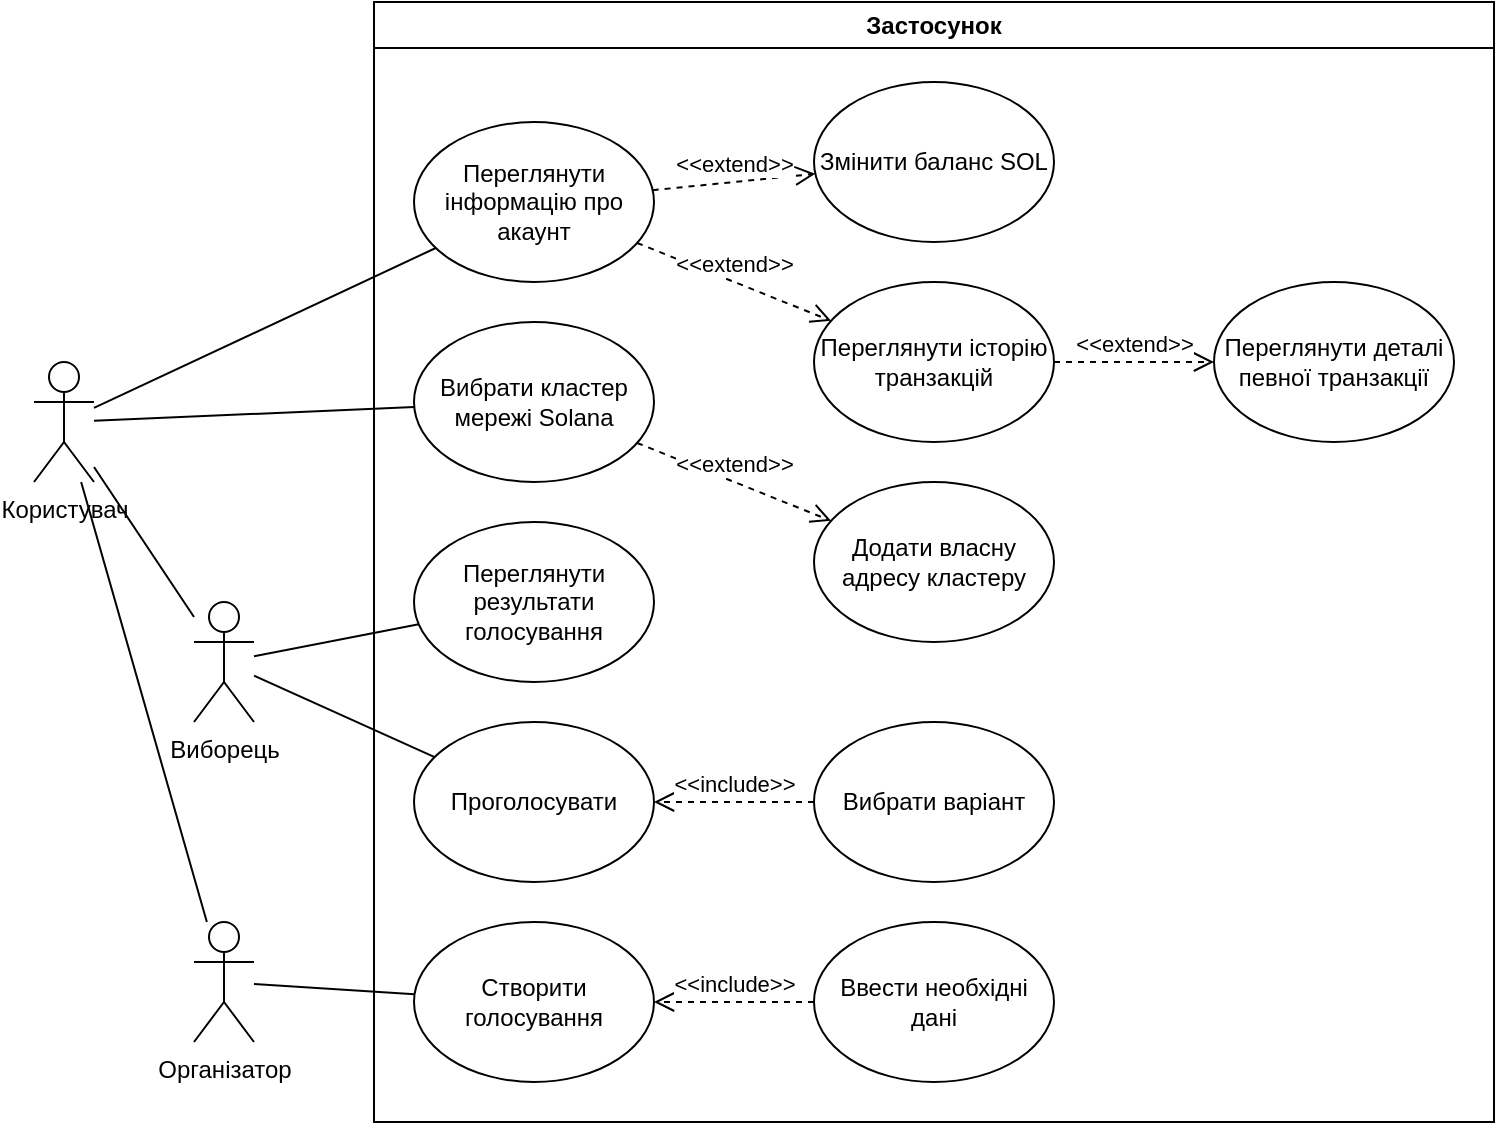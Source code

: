 <mxfile version="26.1.1">
  <diagram name="Page-1" id="bPspRDd9oAN_ojT4kMsU">
    <mxGraphModel dx="1434" dy="775" grid="1" gridSize="10" guides="1" tooltips="1" connect="1" arrows="1" fold="1" page="1" pageScale="1" pageWidth="850" pageHeight="1100" math="0" shadow="0">
      <root>
        <mxCell id="0" />
        <mxCell id="1" parent="0" />
        <mxCell id="L70rGHR2-HND5t8MJKq0-4" value="Застосунок" style="swimlane;whiteSpace=wrap;html=1;" parent="1" vertex="1">
          <mxGeometry x="240" y="30" width="560" height="560" as="geometry" />
        </mxCell>
        <mxCell id="L70rGHR2-HND5t8MJKq0-6" value="Проголосувати" style="ellipse;whiteSpace=wrap;html=1;" parent="L70rGHR2-HND5t8MJKq0-4" vertex="1">
          <mxGeometry x="20" y="360" width="120" height="80" as="geometry" />
        </mxCell>
        <mxCell id="L70rGHR2-HND5t8MJKq0-7" value="Переглянути результати голосування" style="ellipse;whiteSpace=wrap;html=1;" parent="L70rGHR2-HND5t8MJKq0-4" vertex="1">
          <mxGeometry x="20" y="260" width="120" height="80" as="geometry" />
        </mxCell>
        <mxCell id="L70rGHR2-HND5t8MJKq0-16" value="Вибрати варіант" style="ellipse;whiteSpace=wrap;html=1;" parent="L70rGHR2-HND5t8MJKq0-4" vertex="1">
          <mxGeometry x="220" y="360" width="120" height="80" as="geometry" />
        </mxCell>
        <mxCell id="L70rGHR2-HND5t8MJKq0-18" value="&amp;lt;&amp;lt;include&amp;gt;&amp;gt;" style="html=1;verticalAlign=bottom;endArrow=open;dashed=1;endSize=8;curved=0;rounded=0;" parent="L70rGHR2-HND5t8MJKq0-4" source="L70rGHR2-HND5t8MJKq0-16" target="L70rGHR2-HND5t8MJKq0-6" edge="1">
          <mxGeometry relative="1" as="geometry">
            <mxPoint x="230" y="210" as="sourcePoint" />
            <mxPoint x="150" y="210" as="targetPoint" />
          </mxGeometry>
        </mxCell>
        <mxCell id="L70rGHR2-HND5t8MJKq0-5" value="&lt;div&gt;Створити&lt;/div&gt;&lt;div&gt;голосування&lt;br&gt;&lt;/div&gt;" style="ellipse;whiteSpace=wrap;html=1;" parent="L70rGHR2-HND5t8MJKq0-4" vertex="1">
          <mxGeometry x="20" y="460" width="120" height="80" as="geometry" />
        </mxCell>
        <mxCell id="L70rGHR2-HND5t8MJKq0-8" value="Ввести необхідні дані" style="ellipse;whiteSpace=wrap;html=1;" parent="L70rGHR2-HND5t8MJKq0-4" vertex="1">
          <mxGeometry x="220" y="460" width="120" height="80" as="geometry" />
        </mxCell>
        <mxCell id="L70rGHR2-HND5t8MJKq0-9" value="&amp;lt;&amp;lt;include&amp;gt;&amp;gt;" style="html=1;verticalAlign=bottom;endArrow=open;dashed=1;endSize=8;curved=0;rounded=0;" parent="L70rGHR2-HND5t8MJKq0-4" source="L70rGHR2-HND5t8MJKq0-8" target="L70rGHR2-HND5t8MJKq0-5" edge="1">
          <mxGeometry relative="1" as="geometry">
            <mxPoint x="290" y="740" as="sourcePoint" />
            <mxPoint x="210" y="740" as="targetPoint" />
          </mxGeometry>
        </mxCell>
        <mxCell id="SDLWZJtOXeuuZD8T_REd-4" value="Переглянути інформацію про акаунт" style="ellipse;whiteSpace=wrap;html=1;" vertex="1" parent="L70rGHR2-HND5t8MJKq0-4">
          <mxGeometry x="20" y="60" width="120" height="80" as="geometry" />
        </mxCell>
        <mxCell id="SDLWZJtOXeuuZD8T_REd-5" value="Вибрати кластер мережі Solana" style="ellipse;whiteSpace=wrap;html=1;" vertex="1" parent="L70rGHR2-HND5t8MJKq0-4">
          <mxGeometry x="20" y="160" width="120" height="80" as="geometry" />
        </mxCell>
        <mxCell id="SDLWZJtOXeuuZD8T_REd-6" value="Додати власну адресу кластеру" style="ellipse;whiteSpace=wrap;html=1;" vertex="1" parent="L70rGHR2-HND5t8MJKq0-4">
          <mxGeometry x="220" y="240" width="120" height="80" as="geometry" />
        </mxCell>
        <mxCell id="SDLWZJtOXeuuZD8T_REd-7" value="&amp;lt;&amp;lt;extend&amp;gt;&amp;gt;" style="html=1;verticalAlign=bottom;endArrow=open;dashed=1;endSize=8;curved=0;rounded=0;" edge="1" parent="L70rGHR2-HND5t8MJKq0-4" source="SDLWZJtOXeuuZD8T_REd-5" target="SDLWZJtOXeuuZD8T_REd-6">
          <mxGeometry relative="1" as="geometry">
            <mxPoint x="230" y="-10" as="sourcePoint" />
            <mxPoint x="150" y="-10" as="targetPoint" />
          </mxGeometry>
        </mxCell>
        <mxCell id="SDLWZJtOXeuuZD8T_REd-8" value="Змінити баланс SOL" style="ellipse;whiteSpace=wrap;html=1;" vertex="1" parent="L70rGHR2-HND5t8MJKq0-4">
          <mxGeometry x="220" y="40" width="120" height="80" as="geometry" />
        </mxCell>
        <mxCell id="SDLWZJtOXeuuZD8T_REd-9" value="Переглянути історію транзакцій" style="ellipse;whiteSpace=wrap;html=1;" vertex="1" parent="L70rGHR2-HND5t8MJKq0-4">
          <mxGeometry x="220" y="140" width="120" height="80" as="geometry" />
        </mxCell>
        <mxCell id="SDLWZJtOXeuuZD8T_REd-10" value="&amp;lt;&amp;lt;extend&amp;gt;&amp;gt;" style="html=1;verticalAlign=bottom;endArrow=open;dashed=1;endSize=8;curved=0;rounded=0;" edge="1" parent="L70rGHR2-HND5t8MJKq0-4" source="SDLWZJtOXeuuZD8T_REd-4" target="SDLWZJtOXeuuZD8T_REd-9">
          <mxGeometry relative="1" as="geometry">
            <mxPoint x="141" y="251" as="sourcePoint" />
            <mxPoint x="239" y="289" as="targetPoint" />
          </mxGeometry>
        </mxCell>
        <mxCell id="SDLWZJtOXeuuZD8T_REd-11" value="&amp;lt;&amp;lt;extend&amp;gt;&amp;gt;" style="html=1;verticalAlign=bottom;endArrow=open;dashed=1;endSize=8;curved=0;rounded=0;" edge="1" parent="L70rGHR2-HND5t8MJKq0-4" source="SDLWZJtOXeuuZD8T_REd-4" target="SDLWZJtOXeuuZD8T_REd-8">
          <mxGeometry relative="1" as="geometry">
            <mxPoint x="151" y="261" as="sourcePoint" />
            <mxPoint x="249" y="299" as="targetPoint" />
          </mxGeometry>
        </mxCell>
        <mxCell id="SDLWZJtOXeuuZD8T_REd-14" value="Переглянути деталі певної транзакції" style="ellipse;whiteSpace=wrap;html=1;" vertex="1" parent="L70rGHR2-HND5t8MJKq0-4">
          <mxGeometry x="420" y="140" width="120" height="80" as="geometry" />
        </mxCell>
        <mxCell id="SDLWZJtOXeuuZD8T_REd-15" value="&amp;lt;&amp;lt;extend&amp;gt;&amp;gt;" style="html=1;verticalAlign=bottom;endArrow=open;dashed=1;endSize=8;curved=0;rounded=0;" edge="1" parent="L70rGHR2-HND5t8MJKq0-4" source="SDLWZJtOXeuuZD8T_REd-9" target="SDLWZJtOXeuuZD8T_REd-14">
          <mxGeometry relative="1" as="geometry">
            <mxPoint x="141" y="131" as="sourcePoint" />
            <mxPoint x="239" y="169" as="targetPoint" />
          </mxGeometry>
        </mxCell>
        <mxCell id="L70rGHR2-HND5t8MJKq0-2" value="Виборець" style="shape=umlActor;verticalLabelPosition=bottom;verticalAlign=top;html=1;outlineConnect=0;" parent="L70rGHR2-HND5t8MJKq0-4" vertex="1">
          <mxGeometry x="-90" y="300" width="30" height="60" as="geometry" />
        </mxCell>
        <mxCell id="L70rGHR2-HND5t8MJKq0-13" value="" style="endArrow=none;html=1;rounded=0;" parent="L70rGHR2-HND5t8MJKq0-4" source="L70rGHR2-HND5t8MJKq0-2" target="L70rGHR2-HND5t8MJKq0-6" edge="1">
          <mxGeometry width="50" height="50" relative="1" as="geometry">
            <mxPoint x="-180" y="540" as="sourcePoint" />
            <mxPoint x="-130" y="490" as="targetPoint" />
          </mxGeometry>
        </mxCell>
        <mxCell id="L70rGHR2-HND5t8MJKq0-14" value="" style="endArrow=none;html=1;rounded=0;" parent="L70rGHR2-HND5t8MJKq0-4" source="L70rGHR2-HND5t8MJKq0-2" target="L70rGHR2-HND5t8MJKq0-7" edge="1">
          <mxGeometry width="50" height="50" relative="1" as="geometry">
            <mxPoint x="-180" y="540" as="sourcePoint" />
            <mxPoint x="-130" y="490" as="targetPoint" />
          </mxGeometry>
        </mxCell>
        <mxCell id="SDLWZJtOXeuuZD8T_REd-3" value="" style="endArrow=none;html=1;rounded=0;" edge="1" parent="L70rGHR2-HND5t8MJKq0-4" source="L70rGHR2-HND5t8MJKq0-2" target="SDLWZJtOXeuuZD8T_REd-1">
          <mxGeometry width="50" height="50" relative="1" as="geometry">
            <mxPoint x="-112.5" y="340" as="sourcePoint" />
            <mxPoint x="-190" y="340" as="targetPoint" />
          </mxGeometry>
        </mxCell>
        <mxCell id="SDLWZJtOXeuuZD8T_REd-1" value="&lt;div&gt;Користувач&lt;/div&gt;" style="shape=umlActor;verticalLabelPosition=bottom;verticalAlign=top;html=1;outlineConnect=0;" vertex="1" parent="L70rGHR2-HND5t8MJKq0-4">
          <mxGeometry x="-170" y="180" width="30" height="60" as="geometry" />
        </mxCell>
        <mxCell id="SDLWZJtOXeuuZD8T_REd-2" value="" style="endArrow=none;html=1;rounded=0;" edge="1" parent="L70rGHR2-HND5t8MJKq0-4" source="SDLWZJtOXeuuZD8T_REd-1" target="L70rGHR2-HND5t8MJKq0-1">
          <mxGeometry width="50" height="50" relative="1" as="geometry">
            <mxPoint x="-280" y="270" as="sourcePoint" />
            <mxPoint x="-230" y="220" as="targetPoint" />
          </mxGeometry>
        </mxCell>
        <mxCell id="SDLWZJtOXeuuZD8T_REd-12" value="" style="endArrow=none;html=1;rounded=0;" edge="1" parent="L70rGHR2-HND5t8MJKq0-4" source="SDLWZJtOXeuuZD8T_REd-1" target="SDLWZJtOXeuuZD8T_REd-4">
          <mxGeometry width="50" height="50" relative="1" as="geometry">
            <mxPoint x="-123" y="190" as="sourcePoint" />
            <mxPoint x="-77" y="70" as="targetPoint" />
          </mxGeometry>
        </mxCell>
        <mxCell id="SDLWZJtOXeuuZD8T_REd-13" value="" style="endArrow=none;html=1;rounded=0;" edge="1" parent="L70rGHR2-HND5t8MJKq0-4" source="SDLWZJtOXeuuZD8T_REd-1" target="SDLWZJtOXeuuZD8T_REd-5">
          <mxGeometry width="50" height="50" relative="1" as="geometry">
            <mxPoint x="-113" y="200" as="sourcePoint" />
            <mxPoint x="-67" y="80" as="targetPoint" />
          </mxGeometry>
        </mxCell>
        <mxCell id="L70rGHR2-HND5t8MJKq0-1" value="Організатор" style="shape=umlActor;verticalLabelPosition=bottom;verticalAlign=top;html=1;outlineConnect=0;" parent="L70rGHR2-HND5t8MJKq0-4" vertex="1">
          <mxGeometry x="-90" y="460" width="30" height="60" as="geometry" />
        </mxCell>
        <mxCell id="L70rGHR2-HND5t8MJKq0-12" value="" style="endArrow=none;html=1;rounded=0;" parent="L70rGHR2-HND5t8MJKq0-4" source="L70rGHR2-HND5t8MJKq0-5" target="L70rGHR2-HND5t8MJKq0-1" edge="1">
          <mxGeometry width="50" height="50" relative="1" as="geometry">
            <mxPoint x="-190" y="960" as="sourcePoint" />
            <mxPoint x="-140" y="910" as="targetPoint" />
          </mxGeometry>
        </mxCell>
      </root>
    </mxGraphModel>
  </diagram>
</mxfile>
